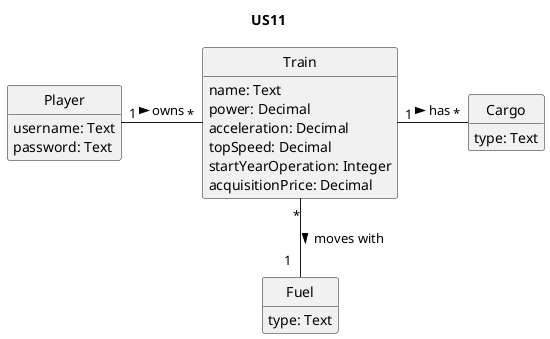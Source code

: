 @startuml
skinparam monochrome true
skinparam packageStyle rectangle
skinparam shadowing false
skinparam classAttributeIconSize 0

hide circle
hide methods

title US11

class Player {
    username: Text
    password: Text
}

class Train {
    name: Text
    power: Decimal
    acceleration: Decimal
    topSpeed: Decimal
    startYearOperation: Integer
    acquisitionPrice: Decimal
}

class Cargo {
  type: Text
}

class Fuel {
  type: Text
}

Player "1" - "*" Train: owns >

Train "1" - "*" Cargo: has >
Train "*" -- "1  " Fuel: moves with >

@enduml
